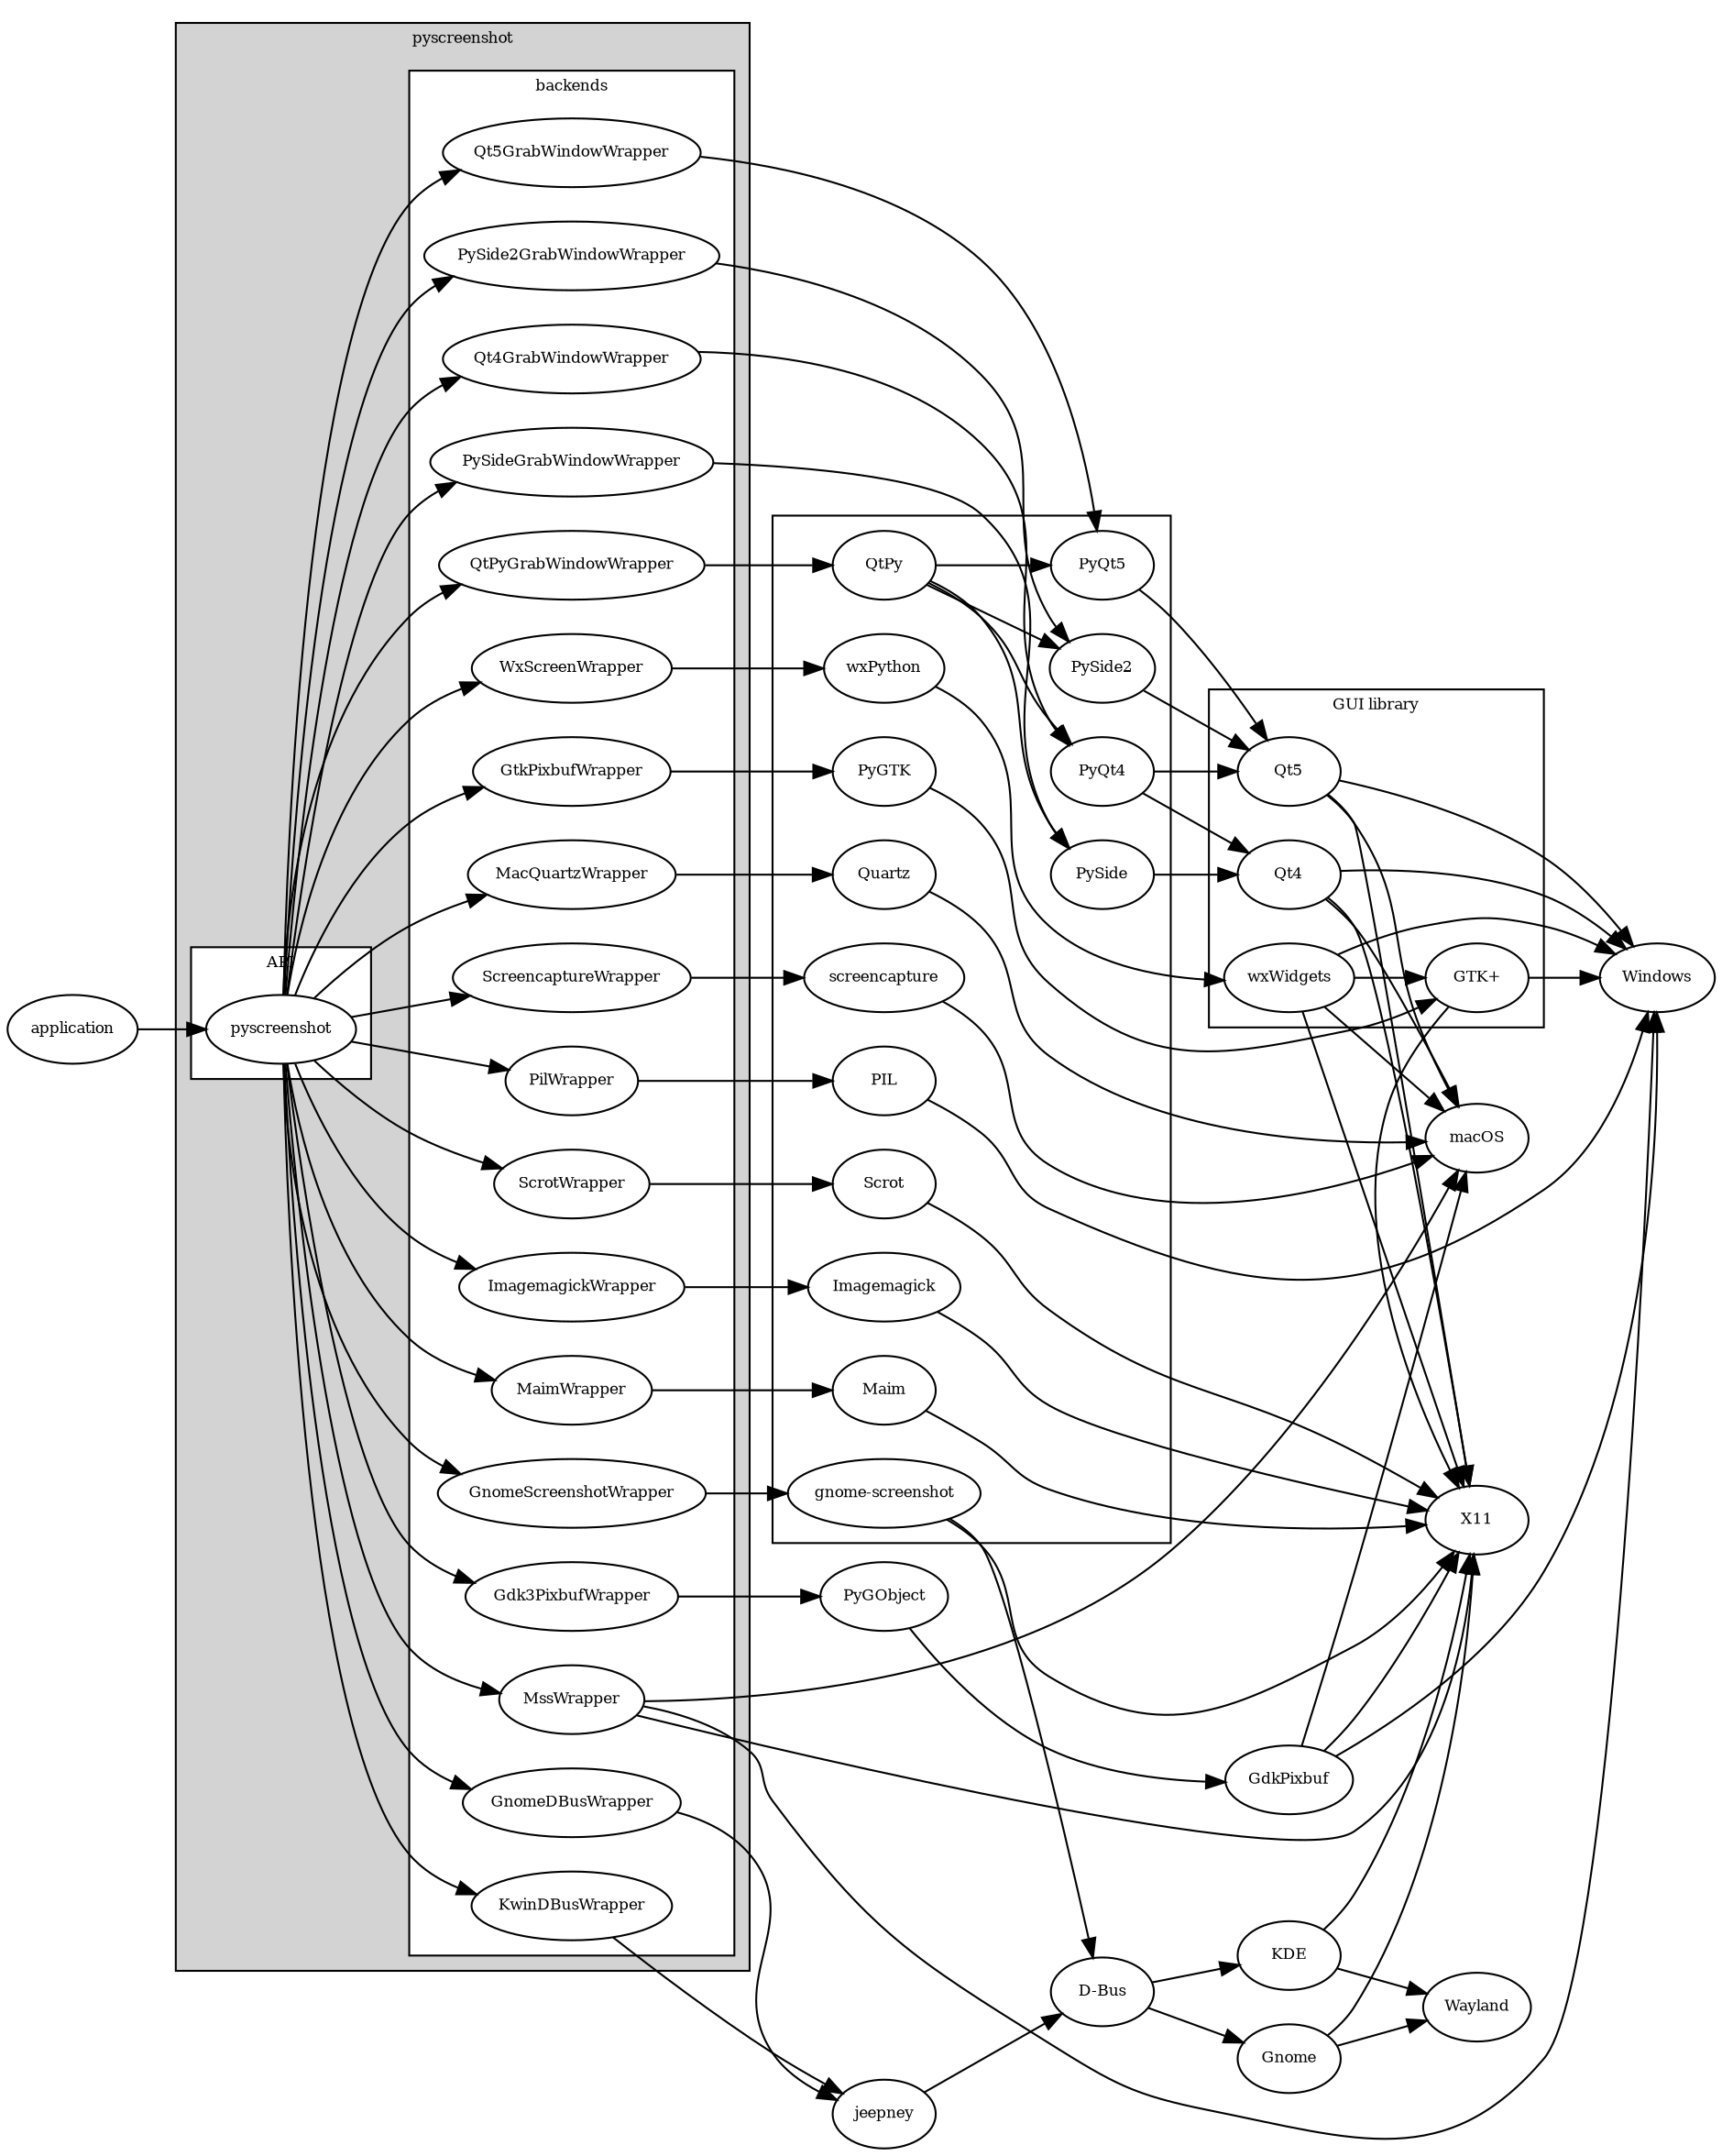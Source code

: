 digraph G {
    rankdir=LR;
    node [fontsize=8];
    fontsize=8;

    subgraph cluster_0 {
        label = "pyscreenshot";
        style=filled;
        fillcolor=lightgrey;
        subgraph cluster_1 {
            label = "API";
            style=filled;
            fillcolor=white;

            pyscreenshot;
        }
        subgraph cluster_2 {
            style=filled;
            fillcolor=white;
            label = "backends";

            pyscreenshot -> GtkPixbufWrapper;
            pyscreenshot -> Qt4GrabWindowWrapper;
            pyscreenshot -> Qt5GrabWindowWrapper;
            pyscreenshot -> PySideGrabWindowWrapper;
            pyscreenshot -> PySide2GrabWindowWrapper;
            pyscreenshot -> QtPyGrabWindowWrapper;
            pyscreenshot -> PilWrapper;
            pyscreenshot -> ImagemagickWrapper;
            pyscreenshot -> WxScreenWrapper;
            pyscreenshot -> ScrotWrapper;
            pyscreenshot -> MaimWrapper;
            pyscreenshot -> MacQuartzWrapper
            pyscreenshot -> ScreencaptureWrapper
            pyscreenshot -> Gdk3PixbufWrapper
            pyscreenshot -> GnomeScreenshotWrapper
            pyscreenshot -> GnomeDBusWrapper
            pyscreenshot -> KwinDBusWrapper
            pyscreenshot -> MssWrapper
        }
    }
    subgraph cluster_3 {
        PIL;
        wxPython;
        PyQt4;
        PyQt5;
        PySide;
        PySide2;
        QtPy;
        PyGTK;
        screencapture;
        Quartz;
        Scrot;
        Maim;
        Imagemagick;
        "gnome-screenshot";
    }
    subgraph cluster_4 {
        label = "GUI library";
        Qt4;
        Qt5;
        wxWidgets;
        "GTK+";
    }

    Qt4GrabWindowWrapper -> PyQt4 -> Qt4;
    PyQt4 -> Qt5;
    Qt5GrabWindowWrapper -> PyQt5 -> Qt5;
    PySideGrabWindowWrapper -> PySide -> Qt4;
    PySide2GrabWindowWrapper -> PySide2 -> Qt5;
    
    QtPyGrabWindowWrapper -> QtPy;
    QtPy -> PySide;
    QtPy -> PySide2;
    QtPy -> PyQt4;
    QtPy -> PyQt5;

    Qt4 -> macOS;
    Qt4 -> Windows;
    Qt4 -> X11;
    Qt5 -> macOS;
    Qt5 -> Windows;
    Qt5 -> X11;

    PilWrapper -> PIL -> Windows;
    ImagemagickWrapper -> Imagemagick -> X11;
    ScrotWrapper -> Scrot -> X11;
    MaimWrapper -> Maim -> X11;

    Gnome -> Wayland;
    Gnome -> X11;
    KDE -> Wayland;
    KDE -> X11;

    "D-Bus" -> Gnome;
    "D-Bus" -> KDE;

    jeepney-> "D-Bus";

    GnomeScreenshotWrapper -> "gnome-screenshot";
    "gnome-screenshot" -> X11;
    "gnome-screenshot" -> "D-Bus";

    GnomeDBusWrapper -> jeepney;
    KwinDBusWrapper -> jeepney;

    GtkPixbufWrapper -> PyGTK -> "GTK+";
    //"GTK+" -> macOS;
    "GTK+" -> Windows;
    "GTK+" -> X11;

    Gdk3PixbufWrapper -> PyGObject -> GdkPixbuf;
    GdkPixbuf -> macOS;
    GdkPixbuf -> Windows;
    GdkPixbuf -> X11;

    WxScreenWrapper -> wxPython -> wxWidgets;
    wxWidgets -> "GTK+";
    wxWidgets -> macOS;
    wxWidgets -> Windows;
    wxWidgets -> X11;

    MacQuartzWrapper -> Quartz -> macOS;
    ScreencaptureWrapper -> screencapture -> macOS;

    MssWrapper -> X11;
    MssWrapper -> macOS;
    MssWrapper -> Windows;

    application -> pyscreenshot;

}
